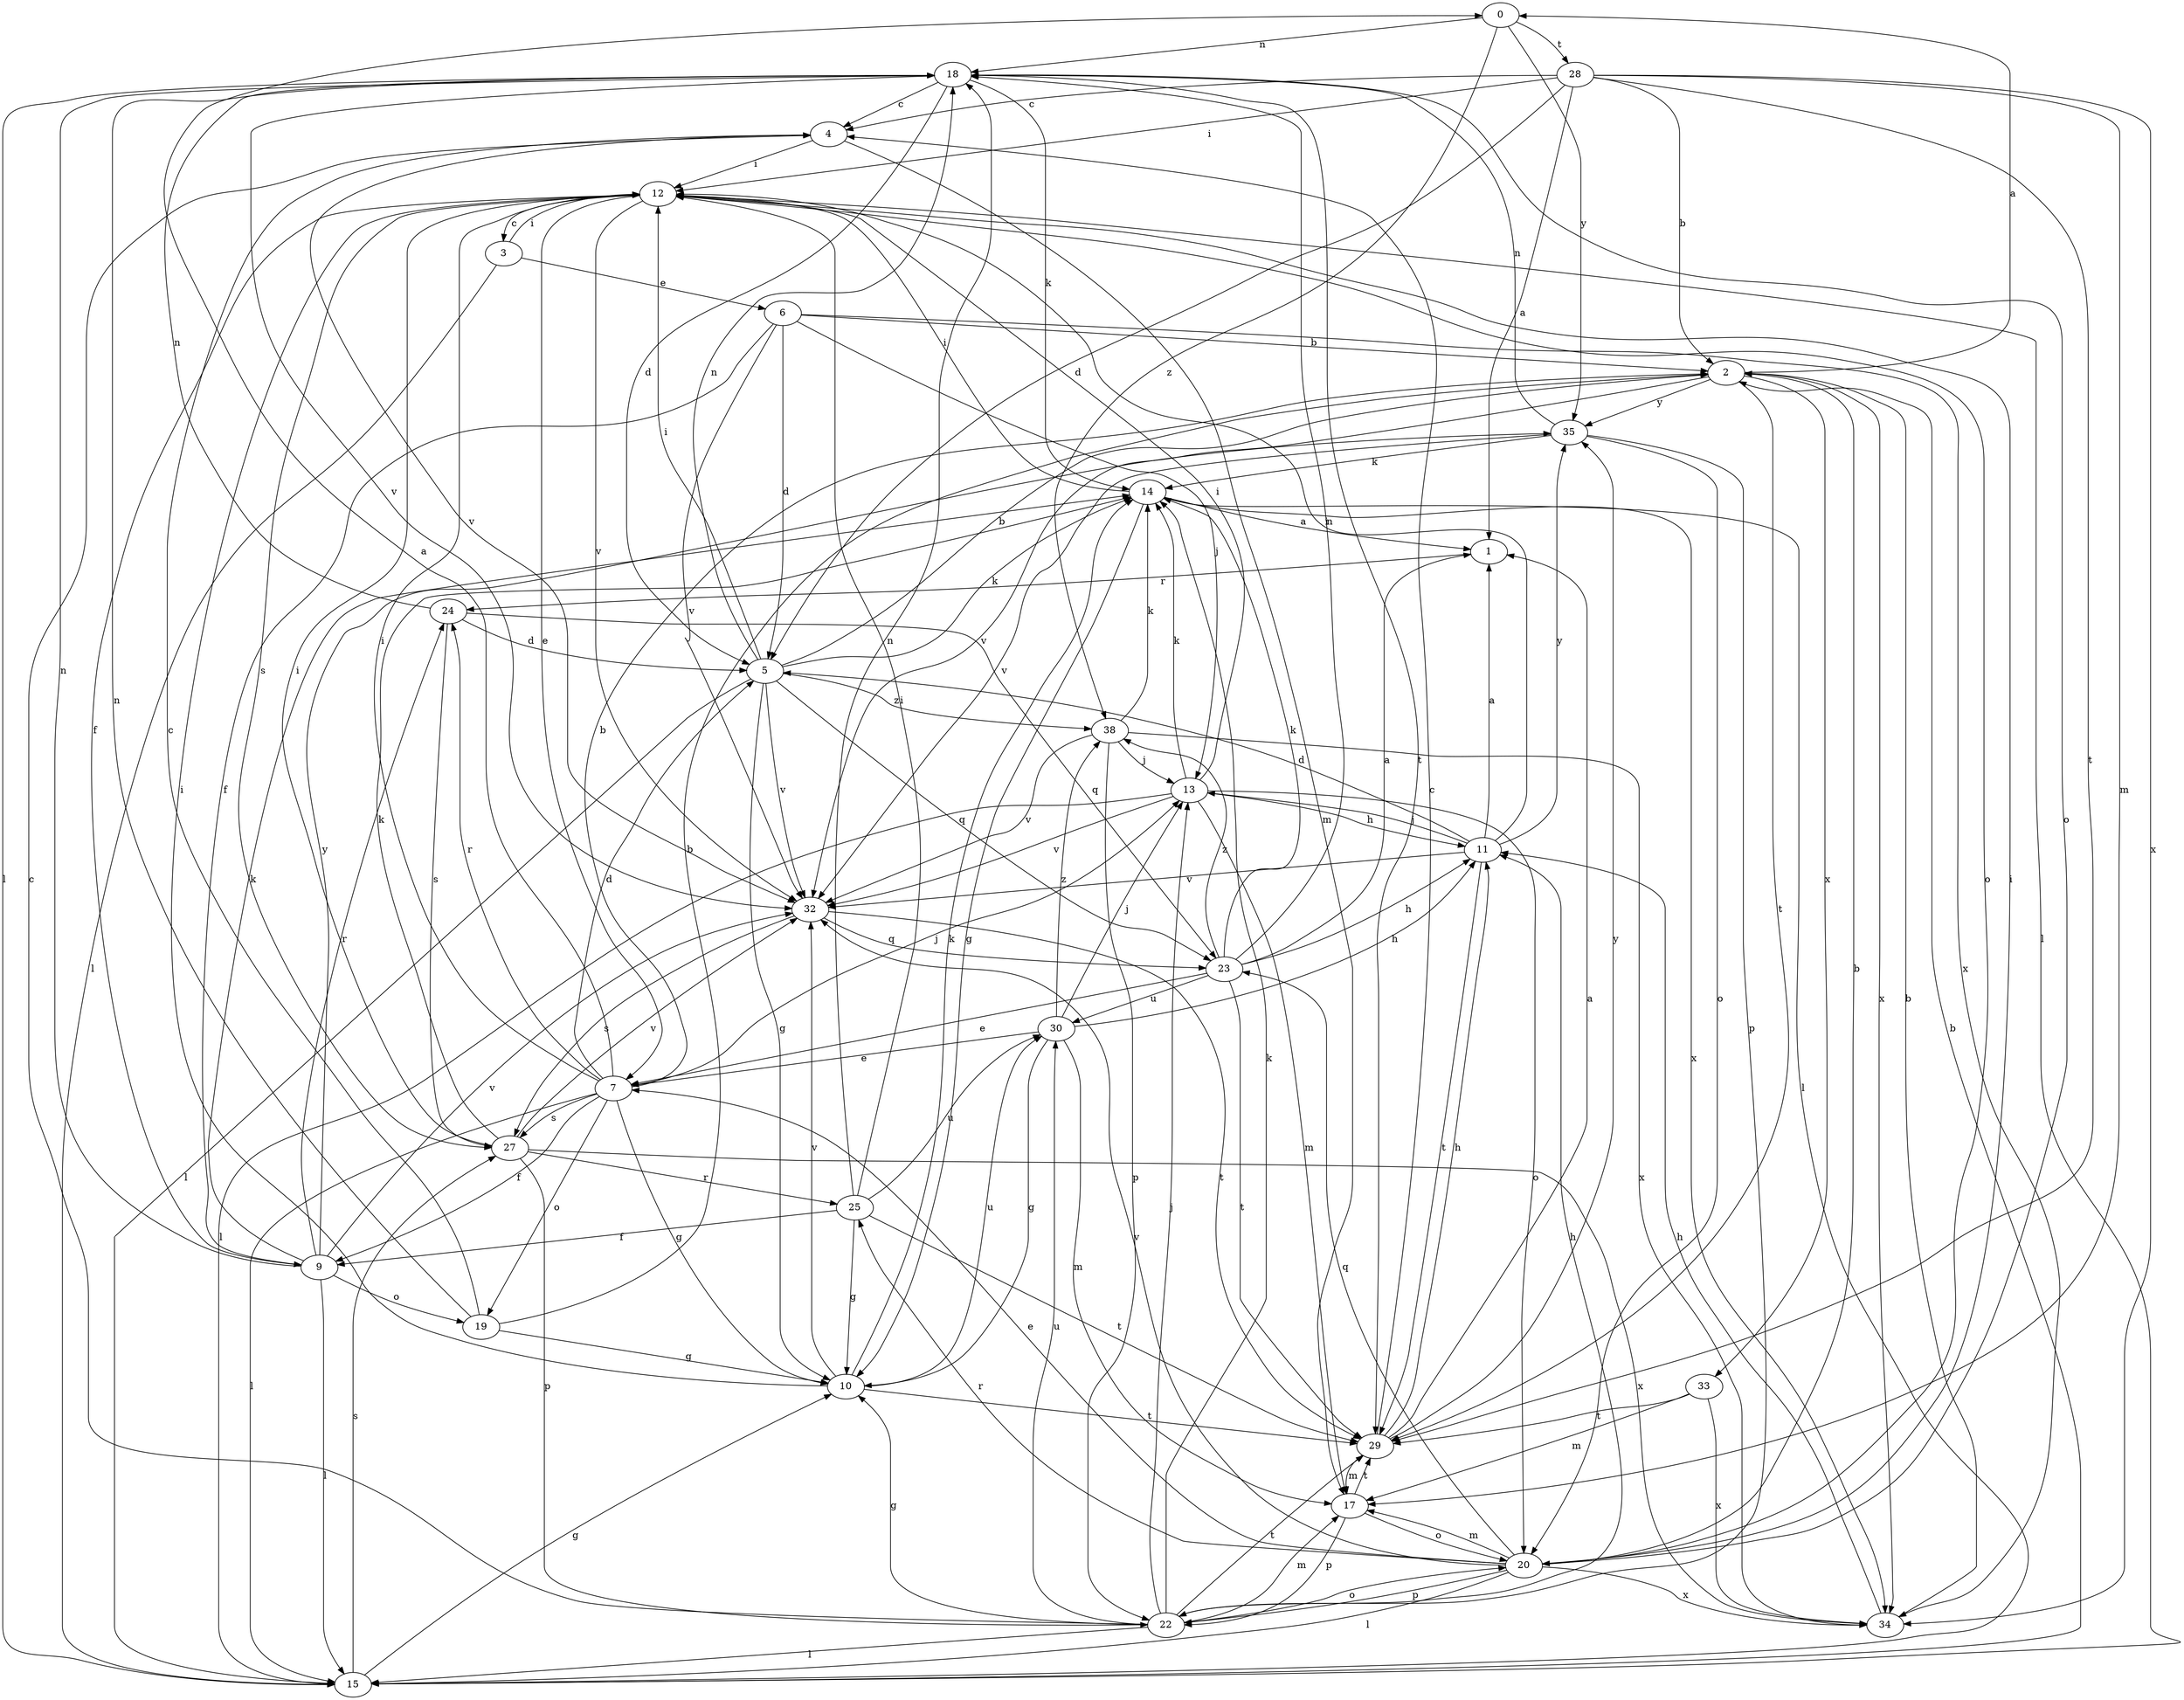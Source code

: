 strict digraph  {
0;
1;
2;
3;
4;
5;
6;
7;
9;
10;
11;
12;
13;
14;
15;
17;
18;
19;
20;
22;
23;
24;
25;
27;
28;
29;
30;
32;
33;
34;
35;
38;
0 -> 18  [label=n];
0 -> 28  [label=t];
0 -> 35  [label=y];
0 -> 38  [label=z];
1 -> 24  [label=r];
2 -> 0  [label=a];
2 -> 29  [label=t];
2 -> 32  [label=v];
2 -> 33  [label=x];
2 -> 34  [label=x];
2 -> 35  [label=y];
3 -> 6  [label=e];
3 -> 12  [label=i];
3 -> 15  [label=l];
4 -> 12  [label=i];
4 -> 17  [label=m];
4 -> 32  [label=v];
5 -> 2  [label=b];
5 -> 10  [label=g];
5 -> 12  [label=i];
5 -> 14  [label=k];
5 -> 15  [label=l];
5 -> 18  [label=n];
5 -> 23  [label=q];
5 -> 32  [label=v];
5 -> 38  [label=z];
6 -> 2  [label=b];
6 -> 5  [label=d];
6 -> 9  [label=f];
6 -> 13  [label=j];
6 -> 32  [label=v];
6 -> 34  [label=x];
7 -> 0  [label=a];
7 -> 2  [label=b];
7 -> 5  [label=d];
7 -> 9  [label=f];
7 -> 10  [label=g];
7 -> 12  [label=i];
7 -> 13  [label=j];
7 -> 15  [label=l];
7 -> 19  [label=o];
7 -> 24  [label=r];
7 -> 27  [label=s];
9 -> 14  [label=k];
9 -> 15  [label=l];
9 -> 18  [label=n];
9 -> 19  [label=o];
9 -> 24  [label=r];
9 -> 32  [label=v];
9 -> 35  [label=y];
10 -> 12  [label=i];
10 -> 14  [label=k];
10 -> 29  [label=t];
10 -> 30  [label=u];
10 -> 32  [label=v];
11 -> 1  [label=a];
11 -> 5  [label=d];
11 -> 12  [label=i];
11 -> 13  [label=j];
11 -> 29  [label=t];
11 -> 32  [label=v];
11 -> 35  [label=y];
12 -> 3  [label=c];
12 -> 7  [label=e];
12 -> 9  [label=f];
12 -> 15  [label=l];
12 -> 20  [label=o];
12 -> 27  [label=s];
12 -> 32  [label=v];
13 -> 11  [label=h];
13 -> 12  [label=i];
13 -> 14  [label=k];
13 -> 15  [label=l];
13 -> 17  [label=m];
13 -> 20  [label=o];
13 -> 32  [label=v];
14 -> 1  [label=a];
14 -> 10  [label=g];
14 -> 12  [label=i];
14 -> 15  [label=l];
14 -> 34  [label=x];
15 -> 2  [label=b];
15 -> 10  [label=g];
15 -> 27  [label=s];
17 -> 20  [label=o];
17 -> 22  [label=p];
17 -> 29  [label=t];
18 -> 4  [label=c];
18 -> 5  [label=d];
18 -> 14  [label=k];
18 -> 15  [label=l];
18 -> 20  [label=o];
18 -> 29  [label=t];
18 -> 32  [label=v];
19 -> 2  [label=b];
19 -> 4  [label=c];
19 -> 10  [label=g];
19 -> 18  [label=n];
20 -> 2  [label=b];
20 -> 7  [label=e];
20 -> 12  [label=i];
20 -> 15  [label=l];
20 -> 17  [label=m];
20 -> 22  [label=p];
20 -> 23  [label=q];
20 -> 25  [label=r];
20 -> 32  [label=v];
20 -> 34  [label=x];
22 -> 4  [label=c];
22 -> 10  [label=g];
22 -> 11  [label=h];
22 -> 13  [label=j];
22 -> 14  [label=k];
22 -> 15  [label=l];
22 -> 17  [label=m];
22 -> 20  [label=o];
22 -> 29  [label=t];
22 -> 30  [label=u];
23 -> 1  [label=a];
23 -> 7  [label=e];
23 -> 11  [label=h];
23 -> 14  [label=k];
23 -> 18  [label=n];
23 -> 29  [label=t];
23 -> 30  [label=u];
23 -> 38  [label=z];
24 -> 5  [label=d];
24 -> 18  [label=n];
24 -> 23  [label=q];
24 -> 27  [label=s];
25 -> 9  [label=f];
25 -> 10  [label=g];
25 -> 12  [label=i];
25 -> 18  [label=n];
25 -> 29  [label=t];
25 -> 30  [label=u];
27 -> 12  [label=i];
27 -> 14  [label=k];
27 -> 22  [label=p];
27 -> 25  [label=r];
27 -> 32  [label=v];
27 -> 34  [label=x];
28 -> 1  [label=a];
28 -> 2  [label=b];
28 -> 4  [label=c];
28 -> 5  [label=d];
28 -> 12  [label=i];
28 -> 17  [label=m];
28 -> 29  [label=t];
28 -> 34  [label=x];
29 -> 1  [label=a];
29 -> 4  [label=c];
29 -> 11  [label=h];
29 -> 17  [label=m];
29 -> 35  [label=y];
30 -> 7  [label=e];
30 -> 10  [label=g];
30 -> 11  [label=h];
30 -> 13  [label=j];
30 -> 17  [label=m];
30 -> 38  [label=z];
32 -> 23  [label=q];
32 -> 27  [label=s];
32 -> 29  [label=t];
33 -> 17  [label=m];
33 -> 29  [label=t];
33 -> 34  [label=x];
34 -> 2  [label=b];
34 -> 11  [label=h];
35 -> 14  [label=k];
35 -> 18  [label=n];
35 -> 20  [label=o];
35 -> 22  [label=p];
35 -> 32  [label=v];
38 -> 13  [label=j];
38 -> 14  [label=k];
38 -> 22  [label=p];
38 -> 32  [label=v];
38 -> 34  [label=x];
}
